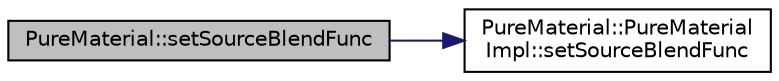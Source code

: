 digraph "PureMaterial::setSourceBlendFunc"
{
 // LATEX_PDF_SIZE
  edge [fontname="Helvetica",fontsize="10",labelfontname="Helvetica",labelfontsize="10"];
  node [fontname="Helvetica",fontsize="10",shape=record];
  rankdir="LR";
  Node1 [label="PureMaterial::setSourceBlendFunc",height=0.2,width=0.4,color="black", fillcolor="grey75", style="filled", fontcolor="black",tooltip="Sets the source blend factor on the specified level."];
  Node1 -> Node2 [color="midnightblue",fontsize="10",style="solid",fontname="Helvetica"];
  Node2 [label="PureMaterial::PureMaterial\lImpl::setSourceBlendFunc",height=0.2,width=0.4,color="black", fillcolor="white", style="filled",URL="$class_pure_material_1_1_pure_material_impl.html#acae20c83d93fcda77a8b4112f58aad87",tooltip=" "];
}
